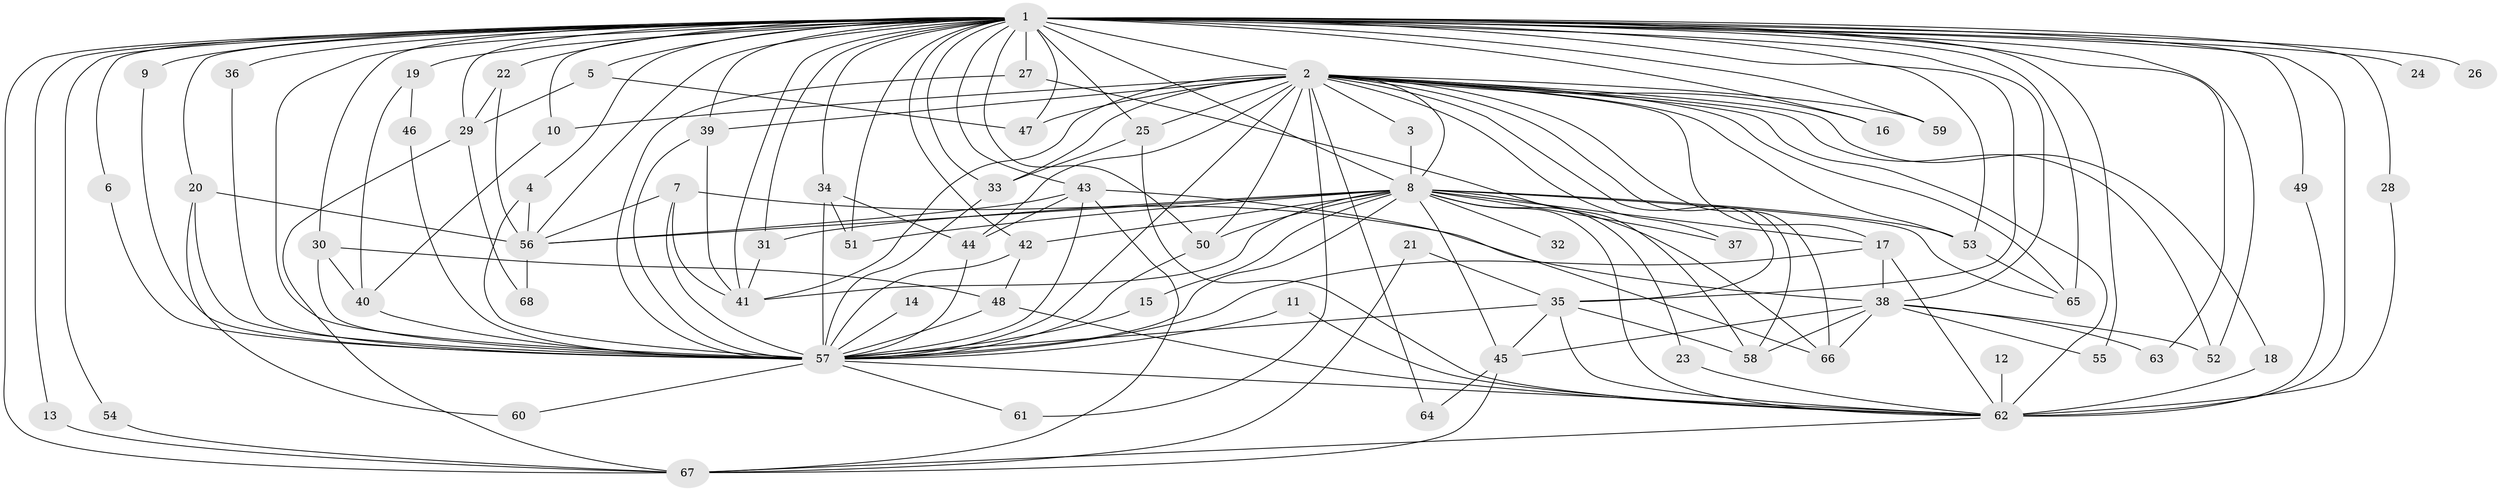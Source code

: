 // original degree distribution, {17: 0.007352941176470588, 29: 0.007352941176470588, 22: 0.007352941176470588, 26: 0.007352941176470588, 28: 0.007352941176470588, 31: 0.007352941176470588, 19: 0.014705882352941176, 21: 0.007352941176470588, 23: 0.007352941176470588, 4: 0.16911764705882354, 2: 0.5, 3: 0.19117647058823528, 7: 0.007352941176470588, 5: 0.03676470588235294, 6: 0.014705882352941176, 9: 0.007352941176470588}
// Generated by graph-tools (version 1.1) at 2025/49/03/09/25 03:49:30]
// undirected, 68 vertices, 169 edges
graph export_dot {
graph [start="1"]
  node [color=gray90,style=filled];
  1;
  2;
  3;
  4;
  5;
  6;
  7;
  8;
  9;
  10;
  11;
  12;
  13;
  14;
  15;
  16;
  17;
  18;
  19;
  20;
  21;
  22;
  23;
  24;
  25;
  26;
  27;
  28;
  29;
  30;
  31;
  32;
  33;
  34;
  35;
  36;
  37;
  38;
  39;
  40;
  41;
  42;
  43;
  44;
  45;
  46;
  47;
  48;
  49;
  50;
  51;
  52;
  53;
  54;
  55;
  56;
  57;
  58;
  59;
  60;
  61;
  62;
  63;
  64;
  65;
  66;
  67;
  68;
  1 -- 2 [weight=8.0];
  1 -- 4 [weight=1.0];
  1 -- 5 [weight=1.0];
  1 -- 6 [weight=1.0];
  1 -- 8 [weight=4.0];
  1 -- 9 [weight=1.0];
  1 -- 10 [weight=1.0];
  1 -- 13 [weight=1.0];
  1 -- 16 [weight=1.0];
  1 -- 19 [weight=2.0];
  1 -- 20 [weight=1.0];
  1 -- 22 [weight=1.0];
  1 -- 24 [weight=2.0];
  1 -- 25 [weight=1.0];
  1 -- 26 [weight=2.0];
  1 -- 27 [weight=3.0];
  1 -- 28 [weight=1.0];
  1 -- 29 [weight=1.0];
  1 -- 30 [weight=1.0];
  1 -- 31 [weight=2.0];
  1 -- 33 [weight=1.0];
  1 -- 34 [weight=2.0];
  1 -- 35 [weight=2.0];
  1 -- 36 [weight=1.0];
  1 -- 38 [weight=1.0];
  1 -- 39 [weight=1.0];
  1 -- 41 [weight=1.0];
  1 -- 42 [weight=2.0];
  1 -- 43 [weight=2.0];
  1 -- 47 [weight=2.0];
  1 -- 49 [weight=1.0];
  1 -- 50 [weight=1.0];
  1 -- 51 [weight=1.0];
  1 -- 52 [weight=1.0];
  1 -- 53 [weight=2.0];
  1 -- 54 [weight=1.0];
  1 -- 55 [weight=1.0];
  1 -- 56 [weight=1.0];
  1 -- 57 [weight=8.0];
  1 -- 59 [weight=1.0];
  1 -- 62 [weight=5.0];
  1 -- 63 [weight=1.0];
  1 -- 65 [weight=2.0];
  1 -- 67 [weight=2.0];
  2 -- 3 [weight=1.0];
  2 -- 8 [weight=2.0];
  2 -- 10 [weight=1.0];
  2 -- 16 [weight=1.0];
  2 -- 17 [weight=1.0];
  2 -- 18 [weight=1.0];
  2 -- 25 [weight=1.0];
  2 -- 33 [weight=1.0];
  2 -- 35 [weight=2.0];
  2 -- 37 [weight=1.0];
  2 -- 39 [weight=1.0];
  2 -- 41 [weight=1.0];
  2 -- 44 [weight=1.0];
  2 -- 47 [weight=1.0];
  2 -- 50 [weight=2.0];
  2 -- 52 [weight=1.0];
  2 -- 53 [weight=1.0];
  2 -- 57 [weight=4.0];
  2 -- 58 [weight=1.0];
  2 -- 59 [weight=1.0];
  2 -- 61 [weight=1.0];
  2 -- 62 [weight=2.0];
  2 -- 64 [weight=4.0];
  2 -- 65 [weight=1.0];
  2 -- 66 [weight=1.0];
  3 -- 8 [weight=1.0];
  4 -- 56 [weight=1.0];
  4 -- 57 [weight=1.0];
  5 -- 29 [weight=1.0];
  5 -- 47 [weight=1.0];
  6 -- 57 [weight=1.0];
  7 -- 38 [weight=1.0];
  7 -- 41 [weight=1.0];
  7 -- 56 [weight=1.0];
  7 -- 57 [weight=1.0];
  8 -- 15 [weight=1.0];
  8 -- 17 [weight=1.0];
  8 -- 23 [weight=1.0];
  8 -- 31 [weight=1.0];
  8 -- 32 [weight=1.0];
  8 -- 37 [weight=1.0];
  8 -- 41 [weight=1.0];
  8 -- 42 [weight=1.0];
  8 -- 45 [weight=1.0];
  8 -- 50 [weight=1.0];
  8 -- 51 [weight=1.0];
  8 -- 53 [weight=1.0];
  8 -- 56 [weight=2.0];
  8 -- 57 [weight=3.0];
  8 -- 62 [weight=1.0];
  8 -- 65 [weight=1.0];
  8 -- 66 [weight=1.0];
  9 -- 57 [weight=1.0];
  10 -- 40 [weight=1.0];
  11 -- 57 [weight=1.0];
  11 -- 62 [weight=1.0];
  12 -- 62 [weight=1.0];
  13 -- 67 [weight=1.0];
  14 -- 57 [weight=2.0];
  15 -- 57 [weight=1.0];
  17 -- 38 [weight=1.0];
  17 -- 57 [weight=1.0];
  17 -- 62 [weight=1.0];
  18 -- 62 [weight=1.0];
  19 -- 40 [weight=1.0];
  19 -- 46 [weight=1.0];
  20 -- 56 [weight=1.0];
  20 -- 57 [weight=1.0];
  20 -- 60 [weight=1.0];
  21 -- 35 [weight=1.0];
  21 -- 67 [weight=1.0];
  22 -- 29 [weight=1.0];
  22 -- 56 [weight=1.0];
  23 -- 62 [weight=1.0];
  25 -- 33 [weight=1.0];
  25 -- 62 [weight=1.0];
  27 -- 57 [weight=1.0];
  27 -- 58 [weight=1.0];
  28 -- 62 [weight=1.0];
  29 -- 67 [weight=1.0];
  29 -- 68 [weight=1.0];
  30 -- 40 [weight=1.0];
  30 -- 48 [weight=1.0];
  30 -- 57 [weight=1.0];
  31 -- 41 [weight=1.0];
  33 -- 57 [weight=1.0];
  34 -- 44 [weight=1.0];
  34 -- 51 [weight=1.0];
  34 -- 57 [weight=1.0];
  35 -- 45 [weight=1.0];
  35 -- 57 [weight=1.0];
  35 -- 58 [weight=1.0];
  35 -- 62 [weight=1.0];
  36 -- 57 [weight=1.0];
  38 -- 45 [weight=1.0];
  38 -- 52 [weight=1.0];
  38 -- 55 [weight=1.0];
  38 -- 58 [weight=1.0];
  38 -- 63 [weight=1.0];
  38 -- 66 [weight=1.0];
  39 -- 41 [weight=1.0];
  39 -- 57 [weight=1.0];
  40 -- 57 [weight=2.0];
  42 -- 48 [weight=1.0];
  42 -- 57 [weight=1.0];
  43 -- 44 [weight=1.0];
  43 -- 56 [weight=1.0];
  43 -- 57 [weight=1.0];
  43 -- 66 [weight=1.0];
  43 -- 67 [weight=1.0];
  44 -- 57 [weight=1.0];
  45 -- 64 [weight=1.0];
  45 -- 67 [weight=2.0];
  46 -- 57 [weight=1.0];
  48 -- 57 [weight=1.0];
  48 -- 62 [weight=1.0];
  49 -- 62 [weight=1.0];
  50 -- 57 [weight=1.0];
  53 -- 65 [weight=1.0];
  54 -- 67 [weight=1.0];
  56 -- 68 [weight=1.0];
  57 -- 60 [weight=1.0];
  57 -- 61 [weight=1.0];
  57 -- 62 [weight=2.0];
  62 -- 67 [weight=1.0];
}
